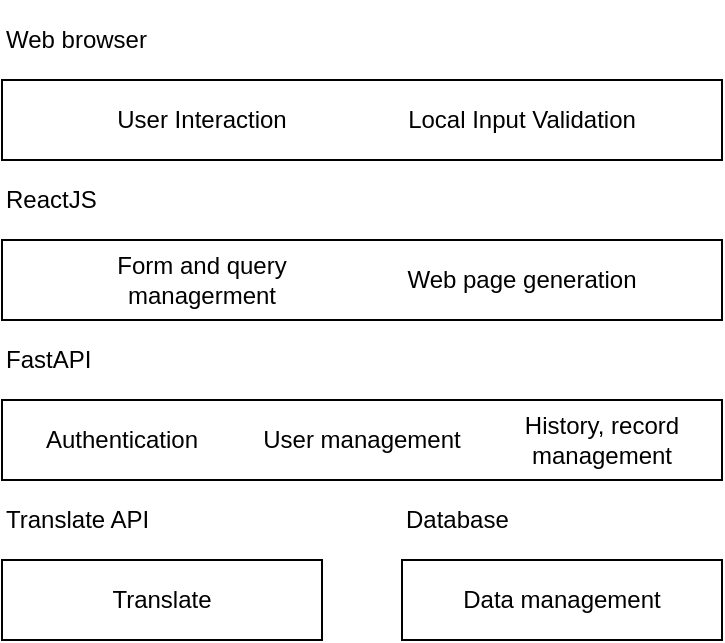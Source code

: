 <mxfile version="21.2.8" type="device">
  <diagram name="Page-1" id="I-t030P50-C6F7Y1X0CD">
    <mxGraphModel dx="672" dy="451" grid="1" gridSize="10" guides="1" tooltips="1" connect="1" arrows="1" fold="1" page="1" pageScale="1" pageWidth="850" pageHeight="1100" math="0" shadow="0">
      <root>
        <mxCell id="0" />
        <mxCell id="1" parent="0" />
        <mxCell id="TQYVXy5b0MIgDqN_py17-1" value="" style="rounded=0;whiteSpace=wrap;html=1;" vertex="1" parent="1">
          <mxGeometry x="360" y="200" width="360" height="40" as="geometry" />
        </mxCell>
        <mxCell id="TQYVXy5b0MIgDqN_py17-2" value="Web browser" style="text;html=1;strokeColor=none;fillColor=none;align=left;verticalAlign=middle;whiteSpace=wrap;rounded=0;" vertex="1" parent="1">
          <mxGeometry x="360" y="160" width="80" height="40" as="geometry" />
        </mxCell>
        <mxCell id="TQYVXy5b0MIgDqN_py17-3" value="User Interaction" style="text;html=1;strokeColor=none;fillColor=none;align=center;verticalAlign=middle;whiteSpace=wrap;rounded=0;" vertex="1" parent="1">
          <mxGeometry x="400" y="200" width="120" height="40" as="geometry" />
        </mxCell>
        <mxCell id="TQYVXy5b0MIgDqN_py17-4" value="Local Input Validation" style="text;html=1;strokeColor=none;fillColor=none;align=center;verticalAlign=middle;whiteSpace=wrap;rounded=0;" vertex="1" parent="1">
          <mxGeometry x="560" y="200" width="120" height="40" as="geometry" />
        </mxCell>
        <mxCell id="TQYVXy5b0MIgDqN_py17-5" value="" style="rounded=0;whiteSpace=wrap;html=1;" vertex="1" parent="1">
          <mxGeometry x="360" y="280" width="360" height="40" as="geometry" />
        </mxCell>
        <mxCell id="TQYVXy5b0MIgDqN_py17-6" value="Form and query managerment" style="text;html=1;strokeColor=none;fillColor=none;align=center;verticalAlign=middle;whiteSpace=wrap;rounded=0;" vertex="1" parent="1">
          <mxGeometry x="400" y="280" width="120" height="40" as="geometry" />
        </mxCell>
        <mxCell id="TQYVXy5b0MIgDqN_py17-7" value="Web page generation" style="text;html=1;strokeColor=none;fillColor=none;align=center;verticalAlign=middle;whiteSpace=wrap;rounded=0;" vertex="1" parent="1">
          <mxGeometry x="560" y="280" width="120" height="40" as="geometry" />
        </mxCell>
        <mxCell id="TQYVXy5b0MIgDqN_py17-8" value="ReactJS&amp;nbsp;" style="text;html=1;strokeColor=none;fillColor=none;align=left;verticalAlign=middle;whiteSpace=wrap;rounded=0;" vertex="1" parent="1">
          <mxGeometry x="360" y="240" width="240" height="40" as="geometry" />
        </mxCell>
        <mxCell id="TQYVXy5b0MIgDqN_py17-11" value="" style="rounded=0;whiteSpace=wrap;html=1;" vertex="1" parent="1">
          <mxGeometry x="360" y="360" width="360" height="40" as="geometry" />
        </mxCell>
        <mxCell id="TQYVXy5b0MIgDqN_py17-12" value="Authentication" style="text;html=1;strokeColor=none;fillColor=none;align=center;verticalAlign=middle;whiteSpace=wrap;rounded=0;" vertex="1" parent="1">
          <mxGeometry x="360" y="360" width="120" height="40" as="geometry" />
        </mxCell>
        <mxCell id="TQYVXy5b0MIgDqN_py17-13" value="User management" style="text;html=1;strokeColor=none;fillColor=none;align=center;verticalAlign=middle;whiteSpace=wrap;rounded=0;" vertex="1" parent="1">
          <mxGeometry x="480" y="360" width="120" height="40" as="geometry" />
        </mxCell>
        <mxCell id="TQYVXy5b0MIgDqN_py17-14" value="FastAPI&amp;nbsp;" style="text;html=1;strokeColor=none;fillColor=none;align=left;verticalAlign=middle;whiteSpace=wrap;rounded=0;" vertex="1" parent="1">
          <mxGeometry x="360" y="320" width="360" height="40" as="geometry" />
        </mxCell>
        <mxCell id="TQYVXy5b0MIgDqN_py17-15" value="History, record management" style="text;html=1;strokeColor=none;fillColor=none;align=center;verticalAlign=middle;whiteSpace=wrap;rounded=0;" vertex="1" parent="1">
          <mxGeometry x="600" y="360" width="120" height="40" as="geometry" />
        </mxCell>
        <mxCell id="TQYVXy5b0MIgDqN_py17-16" value="" style="rounded=0;whiteSpace=wrap;html=1;" vertex="1" parent="1">
          <mxGeometry x="360" y="440" width="160" height="40" as="geometry" />
        </mxCell>
        <mxCell id="TQYVXy5b0MIgDqN_py17-17" value="Translate" style="text;html=1;strokeColor=none;fillColor=none;align=center;verticalAlign=middle;whiteSpace=wrap;rounded=0;" vertex="1" parent="1">
          <mxGeometry x="360" y="440" width="160" height="40" as="geometry" />
        </mxCell>
        <mxCell id="TQYVXy5b0MIgDqN_py17-20" value="Data management" style="rounded=0;whiteSpace=wrap;html=1;" vertex="1" parent="1">
          <mxGeometry x="560" y="440" width="160" height="40" as="geometry" />
        </mxCell>
        <mxCell id="TQYVXy5b0MIgDqN_py17-21" value="Translate API" style="text;html=1;strokeColor=none;fillColor=none;align=left;verticalAlign=middle;whiteSpace=wrap;rounded=0;fontSize=12;" vertex="1" parent="1">
          <mxGeometry x="360" y="400" width="160" height="40" as="geometry" />
        </mxCell>
        <mxCell id="TQYVXy5b0MIgDqN_py17-22" value="Database&amp;nbsp;" style="text;html=1;strokeColor=none;fillColor=none;align=left;verticalAlign=middle;whiteSpace=wrap;rounded=0;fontSize=12;" vertex="1" parent="1">
          <mxGeometry x="560" y="400" width="160" height="40" as="geometry" />
        </mxCell>
      </root>
    </mxGraphModel>
  </diagram>
</mxfile>

